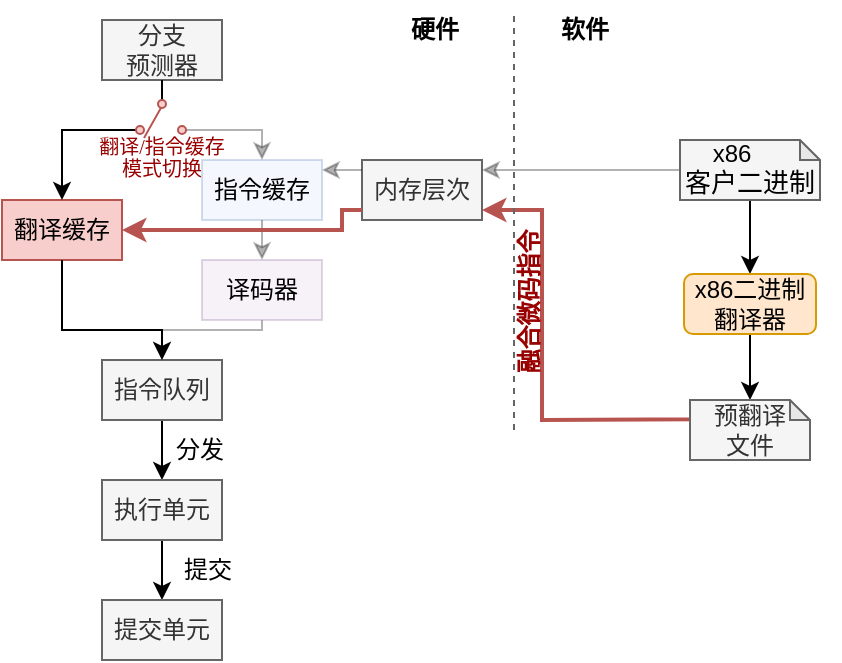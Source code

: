 <mxfile>
    <diagram id="cWxi84_UugptcLM1WIaq" name="Page-1">
        <mxGraphModel dx="690" dy="434" grid="1" gridSize="10" guides="0" tooltips="1" connect="1" arrows="1" fold="1" page="1" pageScale="1" pageWidth="850" pageHeight="1100" math="0" shadow="0">
            <root>
                <mxCell id="0"/>
                <mxCell id="1" parent="0"/>
                <mxCell id="JaKuqvaHgijVcONZTKJ--1" value="分支&lt;br&gt;预测器" style="rounded=0;whiteSpace=wrap;html=1;fillColor=#f5f5f5;fontColor=#333333;strokeColor=#666666;" parent="1" vertex="1">
                    <mxGeometry x="90" y="40" width="60" height="30" as="geometry"/>
                </mxCell>
                <mxCell id="JaKuqvaHgijVcONZTKJ--3" value="翻译缓存" style="rounded=0;whiteSpace=wrap;html=1;fillColor=#f8cecc;strokeColor=#b85450;" parent="1" vertex="1">
                    <mxGeometry x="40" y="130" width="60" height="30" as="geometry"/>
                </mxCell>
                <mxCell id="12" style="edgeStyle=none;html=1;exitX=0.5;exitY=1;exitDx=0;exitDy=0;entryX=0.5;entryY=0;entryDx=0;entryDy=0;" edge="1" parent="1" source="JaKuqvaHgijVcONZTKJ--5" target="9">
                    <mxGeometry relative="1" as="geometry"/>
                </mxCell>
                <mxCell id="JaKuqvaHgijVcONZTKJ--5" value="指令队列" style="rounded=0;whiteSpace=wrap;html=1;fillColor=#f5f5f5;fontColor=#333333;strokeColor=#666666;" parent="1" vertex="1">
                    <mxGeometry x="90" y="210" width="60" height="30" as="geometry"/>
                </mxCell>
                <mxCell id="JaKuqvaHgijVcONZTKJ--9" value="内存层次" style="rounded=0;whiteSpace=wrap;html=1;fillColor=#f5f5f5;fontColor=#333333;strokeColor=#666666;" parent="1" vertex="1">
                    <mxGeometry x="220" y="110" width="60" height="30" as="geometry"/>
                </mxCell>
                <mxCell id="eNV9GX9u8mANtD771sAi-27" style="edgeStyle=orthogonalEdgeStyle;rounded=0;orthogonalLoop=1;jettySize=auto;html=1;fillColor=#f8cecc;strokeColor=#b85450;strokeWidth=2;exitX=0.027;exitY=0.317;exitDx=0;exitDy=0;exitPerimeter=0;" parent="1" source="Rj44wQjt3CQsgW44WAg_-17" edge="1">
                    <mxGeometry relative="1" as="geometry">
                        <Array as="points">
                            <mxPoint x="415" y="240"/>
                            <mxPoint x="310" y="240"/>
                            <mxPoint x="310" y="135"/>
                        </Array>
                        <mxPoint x="414.765" y="235.008" as="sourcePoint"/>
                        <mxPoint x="280" y="135" as="targetPoint"/>
                    </mxGeometry>
                </mxCell>
                <mxCell id="eNV9GX9u8mANtD771sAi-23" style="edgeStyle=orthogonalEdgeStyle;rounded=0;orthogonalLoop=1;jettySize=auto;html=1;opacity=30;" parent="1" source="hb1lXff9o-4xNr9urmNr-27" target="JaKuqvaHgijVcONZTKJ--9" edge="1">
                    <mxGeometry relative="1" as="geometry">
                        <Array as="points">
                            <mxPoint x="340" y="115"/>
                            <mxPoint x="340" y="115"/>
                        </Array>
                    </mxGeometry>
                </mxCell>
                <mxCell id="6" style="edgeStyle=none;html=1;exitX=0.5;exitY=1;exitDx=0;exitDy=0;exitPerimeter=0;entryX=0.5;entryY=0;entryDx=0;entryDy=0;" edge="1" parent="1" source="hb1lXff9o-4xNr9urmNr-27" target="hb1lXff9o-4xNr9urmNr-28">
                    <mxGeometry relative="1" as="geometry"/>
                </mxCell>
                <mxCell id="hb1lXff9o-4xNr9urmNr-27" value="" style="shape=note;whiteSpace=wrap;html=1;backgroundOutline=1;darkOpacity=0.05;size=10;fillColor=#f5f5f5;fontColor=#333333;strokeColor=#666666;align=center;" parent="1" vertex="1">
                    <mxGeometry x="379" y="100" width="70" height="30" as="geometry"/>
                </mxCell>
                <mxCell id="2" style="edgeStyle=none;html=1;exitX=0.5;exitY=1;exitDx=0;exitDy=0;entryX=0.5;entryY=0;entryDx=0;entryDy=0;entryPerimeter=0;" edge="1" parent="1" source="hb1lXff9o-4xNr9urmNr-28" target="Rj44wQjt3CQsgW44WAg_-17">
                    <mxGeometry relative="1" as="geometry"/>
                </mxCell>
                <mxCell id="hb1lXff9o-4xNr9urmNr-28" value="x86二进制翻译器" style="rounded=1;whiteSpace=wrap;html=1;fillColor=#ffe6cc;strokeColor=#d79b00;" parent="1" vertex="1">
                    <mxGeometry x="381" y="167" width="66" height="30" as="geometry"/>
                </mxCell>
                <mxCell id="eNV9GX9u8mANtD771sAi-3" style="edgeStyle=orthogonalEdgeStyle;rounded=0;orthogonalLoop=1;jettySize=auto;html=1;" parent="1" edge="1">
                    <mxGeometry relative="1" as="geometry">
                        <Array as="points">
                            <mxPoint x="70" y="195"/>
                            <mxPoint x="120" y="195"/>
                        </Array>
                        <mxPoint x="120" y="210" as="targetPoint"/>
                        <mxPoint x="70" y="160" as="sourcePoint"/>
                    </mxGeometry>
                </mxCell>
                <mxCell id="eNV9GX9u8mANtD771sAi-5" value="指令缓存" style="rounded=0;whiteSpace=wrap;html=1;fillColor=#dae8fc;strokeColor=#6c8ebf;opacity=30;" parent="1" vertex="1">
                    <mxGeometry x="140" y="110" width="60" height="30" as="geometry"/>
                </mxCell>
                <mxCell id="eNV9GX9u8mANtD771sAi-6" style="edgeStyle=orthogonalEdgeStyle;rounded=0;orthogonalLoop=1;jettySize=auto;html=1;opacity=30;" parent="1" source="eNV9GX9u8mANtD771sAi-8" edge="1">
                    <mxGeometry relative="1" as="geometry">
                        <Array as="points">
                            <mxPoint x="170" y="195"/>
                            <mxPoint x="120" y="195"/>
                        </Array>
                        <mxPoint x="120" y="210" as="targetPoint"/>
                    </mxGeometry>
                </mxCell>
                <mxCell id="eNV9GX9u8mANtD771sAi-8" value="译码器" style="rounded=0;whiteSpace=wrap;html=1;fillColor=#e1d5e7;strokeColor=#9673a6;opacity=30;" parent="1" vertex="1">
                    <mxGeometry x="140" y="160" width="60" height="30" as="geometry"/>
                </mxCell>
                <mxCell id="eNV9GX9u8mANtD771sAi-9" value="" style="endArrow=classic;html=1;curved=1;opacity=30;" parent="1" source="eNV9GX9u8mANtD771sAi-5" target="eNV9GX9u8mANtD771sAi-8" edge="1">
                    <mxGeometry width="50" height="50" relative="1" as="geometry">
                        <mxPoint x="220" y="180" as="sourcePoint"/>
                        <mxPoint x="270" y="130" as="targetPoint"/>
                    </mxGeometry>
                </mxCell>
                <mxCell id="eNV9GX9u8mANtD771sAi-10" value="" style="endArrow=classic;html=1;rounded=0;opacity=30;" parent="1" edge="1">
                    <mxGeometry width="50" height="50" relative="1" as="geometry">
                        <mxPoint x="220" y="115" as="sourcePoint"/>
                        <mxPoint x="200" y="115" as="targetPoint"/>
                    </mxGeometry>
                </mxCell>
                <mxCell id="eNV9GX9u8mANtD771sAi-24" value="" style="endArrow=classic;html=1;rounded=0;fillColor=#f8cecc;strokeColor=#b85450;strokeWidth=2;" parent="1" target="JaKuqvaHgijVcONZTKJ--3" edge="1">
                    <mxGeometry width="50" height="50" relative="1" as="geometry">
                        <mxPoint x="220" y="135" as="sourcePoint"/>
                        <mxPoint x="200" y="135" as="targetPoint"/>
                        <Array as="points">
                            <mxPoint x="210" y="135"/>
                            <mxPoint x="210" y="145"/>
                            <mxPoint x="120" y="145"/>
                        </Array>
                    </mxGeometry>
                </mxCell>
                <mxCell id="eNV9GX9u8mANtD771sAi-28" value="&lt;b&gt;硬件&lt;/b&gt;" style="text;html=1;align=center;verticalAlign=middle;resizable=0;points=[];autosize=1;strokeColor=none;fillColor=none;" parent="1" vertex="1">
                    <mxGeometry x="231" y="30" width="50" height="30" as="geometry"/>
                </mxCell>
                <mxCell id="eNV9GX9u8mANtD771sAi-29" value="&lt;b&gt;软件&lt;/b&gt;" style="text;html=1;align=center;verticalAlign=middle;resizable=0;points=[];autosize=1;strokeColor=none;fillColor=none;" parent="1" vertex="1">
                    <mxGeometry x="306" y="30" width="50" height="30" as="geometry"/>
                </mxCell>
                <mxCell id="eNV9GX9u8mANtD771sAi-33" value="&lt;font color=&quot;#990000&quot;&gt;&lt;b&gt;融合微码指令&lt;/b&gt;&lt;/font&gt;" style="text;html=1;strokeColor=none;fillColor=none;align=center;verticalAlign=middle;whiteSpace=wrap;rounded=0;rotation=-90;" parent="1" vertex="1">
                    <mxGeometry x="257.25" y="175.75" width="91.5" height="10" as="geometry"/>
                </mxCell>
                <mxCell id="klteDesX3QRrjtB30MJ_-5" value="" style="endArrow=classic;html=1;rounded=0;startArrow=none;startFill=0;opacity=30;" parent="1" target="eNV9GX9u8mANtD771sAi-5" edge="1">
                    <mxGeometry width="50" height="50" relative="1" as="geometry">
                        <mxPoint x="130" y="95" as="sourcePoint"/>
                        <mxPoint x="130" y="70" as="targetPoint"/>
                        <Array as="points">
                            <mxPoint x="170" y="95"/>
                        </Array>
                    </mxGeometry>
                </mxCell>
                <mxCell id="klteDesX3QRrjtB30MJ_-6" value="" style="endArrow=classic;html=1;rounded=0;startArrow=none;startFill=0;" parent="1" target="JaKuqvaHgijVcONZTKJ--3" edge="1">
                    <mxGeometry width="50" height="50" relative="1" as="geometry">
                        <mxPoint x="110" y="95" as="sourcePoint"/>
                        <mxPoint x="150" y="110" as="targetPoint"/>
                        <Array as="points">
                            <mxPoint x="70" y="95"/>
                        </Array>
                    </mxGeometry>
                </mxCell>
                <mxCell id="klteDesX3QRrjtB30MJ_-7" value="" style="endArrow=none;html=1;rounded=0;endFill=0;" parent="1" source="JaKuqvaHgijVcONZTKJ--1" edge="1">
                    <mxGeometry width="50" height="50" relative="1" as="geometry">
                        <mxPoint x="80" y="120" as="sourcePoint"/>
                        <mxPoint x="120" y="80" as="targetPoint"/>
                    </mxGeometry>
                </mxCell>
                <mxCell id="klteDesX3QRrjtB30MJ_-8" value="" style="endArrow=none;html=1;rounded=0;endFill=0;fillColor=#f8cecc;strokeColor=#b85450;" parent="1" edge="1">
                    <mxGeometry width="50" height="50" relative="1" as="geometry">
                        <mxPoint x="111" y="99" as="sourcePoint"/>
                        <mxPoint x="120" y="83" as="targetPoint"/>
                    </mxGeometry>
                </mxCell>
                <mxCell id="klteDesX3QRrjtB30MJ_-10" value="&lt;font color=&quot;#990000&quot; face=&quot;mono&quot; style=&quot;font-size: 10px;&quot;&gt;翻译/指令缓存&lt;/font&gt;" style="text;html=1;strokeColor=none;fillColor=none;align=center;verticalAlign=middle;whiteSpace=wrap;rounded=0;" parent="1" vertex="1">
                    <mxGeometry x="85" y="98" width="70" height="10" as="geometry"/>
                </mxCell>
                <mxCell id="klteDesX3QRrjtB30MJ_-11" value="" style="ellipse;whiteSpace=wrap;html=1;aspect=fixed;fillColor=#f8cecc;strokeColor=#b85450;" parent="1" vertex="1">
                    <mxGeometry x="107" y="93" width="4" height="4" as="geometry"/>
                </mxCell>
                <mxCell id="klteDesX3QRrjtB30MJ_-12" value="" style="ellipse;whiteSpace=wrap;html=1;aspect=fixed;fillColor=#f8cecc;strokeColor=#b85450;" parent="1" vertex="1">
                    <mxGeometry x="128" y="93" width="4" height="4" as="geometry"/>
                </mxCell>
                <mxCell id="klteDesX3QRrjtB30MJ_-13" value="" style="ellipse;whiteSpace=wrap;html=1;aspect=fixed;fillColor=#f8cecc;strokeColor=#b85450;" parent="1" vertex="1">
                    <mxGeometry x="118" y="80" width="4" height="4" as="geometry"/>
                </mxCell>
                <mxCell id="LAJ0hNWJ021TNlPDbXXB-2" value="&lt;font face=&quot;mono&quot; color=&quot;#990000&quot;&gt;&lt;span style=&quot;font-size: 10px;&quot;&gt;模式切换&lt;/span&gt;&lt;/font&gt;" style="text;html=1;strokeColor=none;fillColor=none;align=center;verticalAlign=middle;whiteSpace=wrap;rounded=0;" parent="1" vertex="1">
                    <mxGeometry x="85" y="109" width="70" height="10" as="geometry"/>
                </mxCell>
                <mxCell id="LAJ0hNWJ021TNlPDbXXB-3" value="" style="endArrow=none;dashed=1;html=1;rounded=0;fillColor=#f5f5f5;strokeColor=#666666;" parent="1" edge="1">
                    <mxGeometry width="50" height="50" relative="1" as="geometry">
                        <mxPoint x="296" y="245" as="sourcePoint"/>
                        <mxPoint x="296" y="35" as="targetPoint"/>
                    </mxGeometry>
                </mxCell>
                <mxCell id="Rj44wQjt3CQsgW44WAg_-5" value="x86" style="text;html=1;strokeColor=none;fillColor=none;align=center;verticalAlign=middle;whiteSpace=wrap;rounded=0;" parent="1" vertex="1">
                    <mxGeometry x="390" y="102" width="30" height="10" as="geometry"/>
                </mxCell>
                <mxCell id="Rj44wQjt3CQsgW44WAg_-6" value="&lt;font style=&quot;font-size: 13px;&quot;&gt;客户二进制&lt;/font&gt;" style="text;html=1;strokeColor=none;fillColor=none;align=center;verticalAlign=middle;whiteSpace=wrap;rounded=0;" parent="1" vertex="1">
                    <mxGeometry x="369" y="116" width="90" height="10" as="geometry"/>
                </mxCell>
                <mxCell id="Rj44wQjt3CQsgW44WAg_-17" value="预翻译&lt;br&gt;文件" style="shape=note;whiteSpace=wrap;html=1;backgroundOutline=1;darkOpacity=0.05;size=10;fillColor=#f5f5f5;fontColor=#333333;strokeColor=#666666;" parent="1" vertex="1">
                    <mxGeometry x="384" y="230" width="60" height="30" as="geometry"/>
                </mxCell>
                <mxCell id="7" value="分发" style="text;html=1;strokeColor=none;fillColor=none;align=center;verticalAlign=middle;whiteSpace=wrap;rounded=0;rotation=0;" vertex="1" parent="1">
                    <mxGeometry x="114" y="250" width="50" height="10" as="geometry"/>
                </mxCell>
                <mxCell id="8" style="edgeStyle=none;html=1;exitX=0.5;exitY=1;exitDx=0;exitDy=0;entryX=0.5;entryY=0;entryDx=0;entryDy=0;fontSize=12;" edge="1" parent="1" source="9" target="10">
                    <mxGeometry relative="1" as="geometry"/>
                </mxCell>
                <mxCell id="9" value="执行单元" style="rounded=0;whiteSpace=wrap;html=1;fillColor=#f5f5f5;strokeColor=#666666;fontColor=#333333;" vertex="1" parent="1">
                    <mxGeometry x="90" y="270" width="60" height="30" as="geometry"/>
                </mxCell>
                <mxCell id="10" value="提交单元" style="rounded=0;whiteSpace=wrap;html=1;fillColor=#f5f5f5;fontColor=#333333;strokeColor=#666666;" vertex="1" parent="1">
                    <mxGeometry x="90" y="330" width="60" height="30" as="geometry"/>
                </mxCell>
                <mxCell id="11" value="提交" style="text;html=1;strokeColor=none;fillColor=none;align=center;verticalAlign=middle;whiteSpace=wrap;rounded=0;rotation=0;" vertex="1" parent="1">
                    <mxGeometry x="118" y="310" width="50" height="10" as="geometry"/>
                </mxCell>
            </root>
        </mxGraphModel>
    </diagram>
</mxfile>